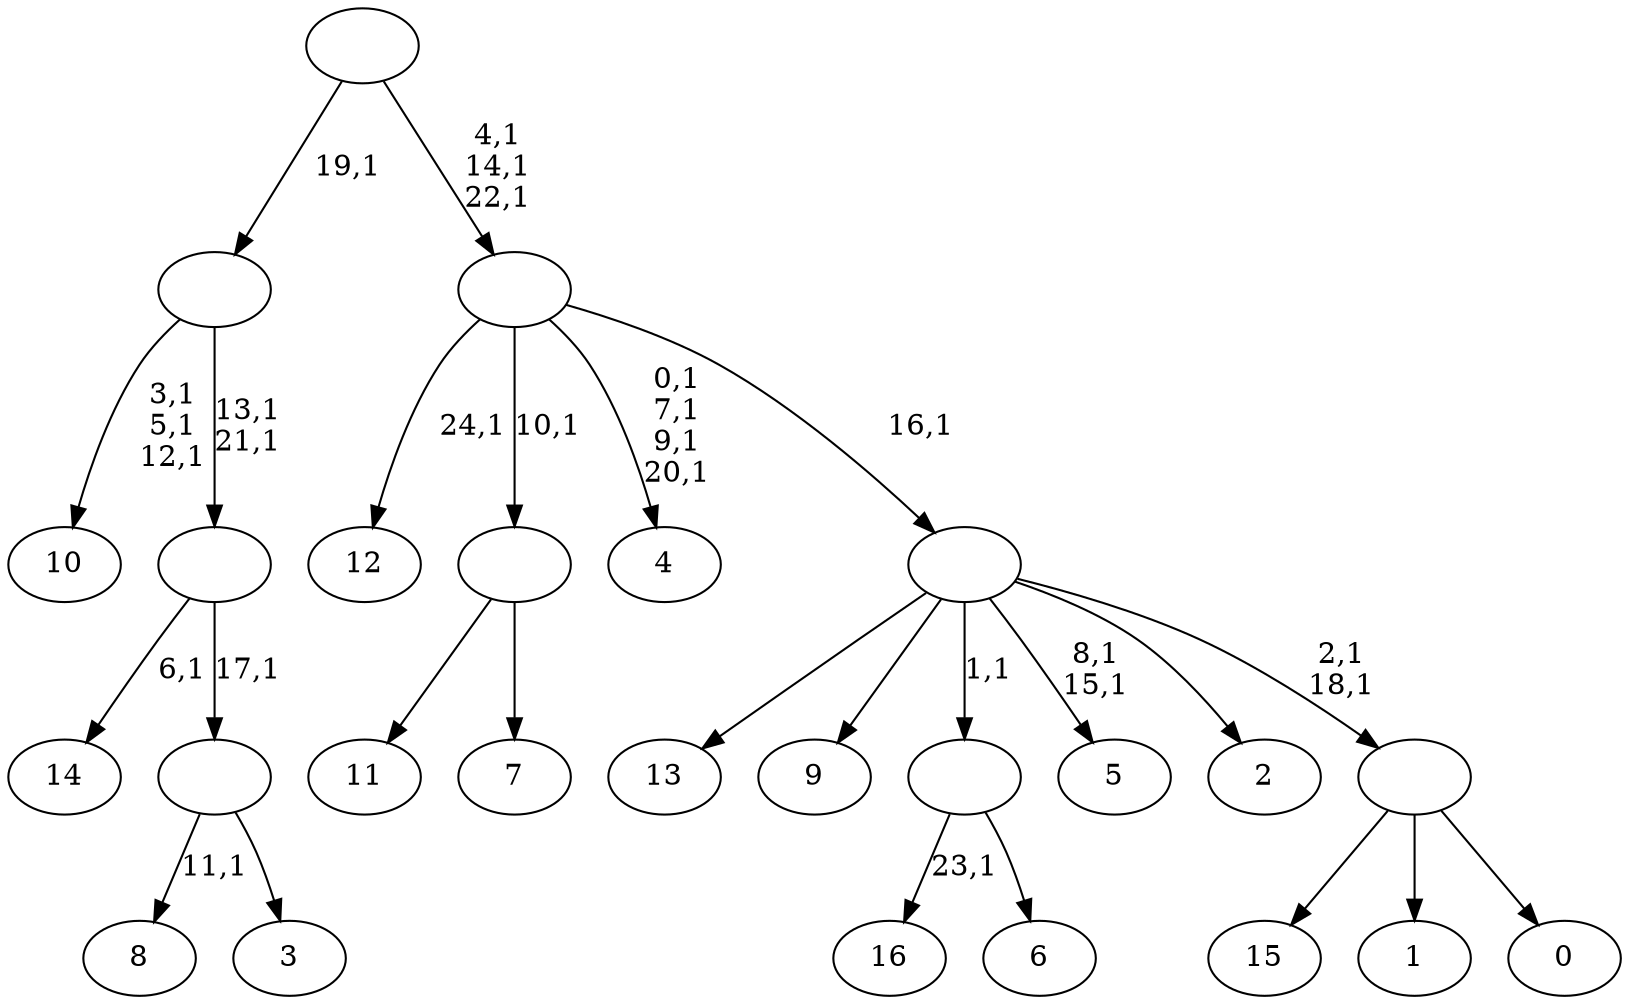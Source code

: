 digraph T {
	42 [label="16"]
	40 [label="15"]
	39 [label="14"]
	37 [label="13"]
	36 [label="12"]
	34 [label="11"]
	33 [label="10"]
	29 [label="9"]
	28 [label="8"]
	26 [label="7"]
	25 [label=""]
	24 [label="6"]
	23 [label=""]
	22 [label="5"]
	19 [label="4"]
	14 [label="3"]
	13 [label=""]
	12 [label=""]
	10 [label=""]
	9 [label="2"]
	8 [label="1"]
	7 [label="0"]
	6 [label=""]
	4 [label=""]
	3 [label=""]
	0 [label=""]
	25 -> 34 [label=""]
	25 -> 26 [label=""]
	23 -> 42 [label="23,1"]
	23 -> 24 [label=""]
	13 -> 28 [label="11,1"]
	13 -> 14 [label=""]
	12 -> 39 [label="6,1"]
	12 -> 13 [label="17,1"]
	10 -> 12 [label="13,1\n21,1"]
	10 -> 33 [label="3,1\n5,1\n12,1"]
	6 -> 40 [label=""]
	6 -> 8 [label=""]
	6 -> 7 [label=""]
	4 -> 6 [label="2,1\n18,1"]
	4 -> 22 [label="8,1\n15,1"]
	4 -> 37 [label=""]
	4 -> 29 [label=""]
	4 -> 23 [label="1,1"]
	4 -> 9 [label=""]
	3 -> 19 [label="0,1\n7,1\n9,1\n20,1"]
	3 -> 36 [label="24,1"]
	3 -> 25 [label="10,1"]
	3 -> 4 [label="16,1"]
	0 -> 3 [label="4,1\n14,1\n22,1"]
	0 -> 10 [label="19,1"]
}
